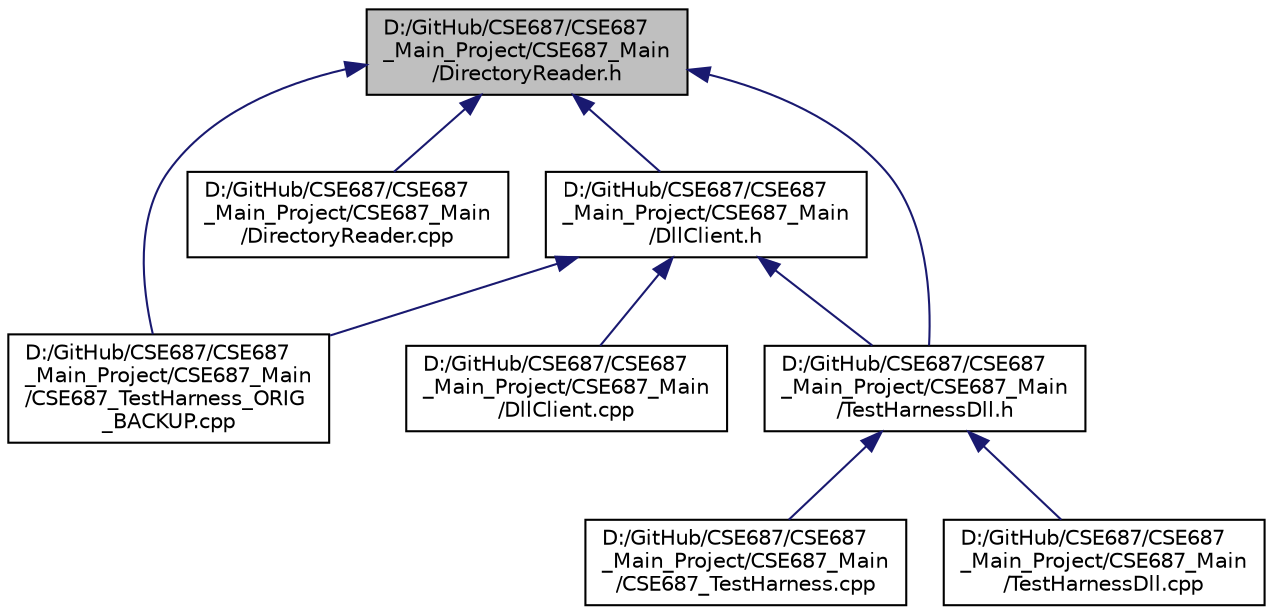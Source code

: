 digraph "D:/GitHub/CSE687/CSE687_Main_Project/CSE687_Main/DirectoryReader.h"
{
 // LATEX_PDF_SIZE
  edge [fontname="Helvetica",fontsize="10",labelfontname="Helvetica",labelfontsize="10"];
  node [fontname="Helvetica",fontsize="10",shape=record];
  Node1 [label="D:/GitHub/CSE687/CSE687\l_Main_Project/CSE687_Main\l/DirectoryReader.h",height=0.2,width=0.4,color="black", fillcolor="grey75", style="filled", fontcolor="black",tooltip=" "];
  Node1 -> Node2 [dir="back",color="midnightblue",fontsize="10",style="solid"];
  Node2 [label="D:/GitHub/CSE687/CSE687\l_Main_Project/CSE687_Main\l/CSE687_TestHarness_ORIG\l_BACKUP.cpp",height=0.2,width=0.4,color="black", fillcolor="white", style="filled",URL="$_c_s_e687___test_harness___o_r_i_g___b_a_c_k_u_p_8cpp.html",tooltip=" "];
  Node1 -> Node3 [dir="back",color="midnightblue",fontsize="10",style="solid"];
  Node3 [label="D:/GitHub/CSE687/CSE687\l_Main_Project/CSE687_Main\l/DirectoryReader.cpp",height=0.2,width=0.4,color="black", fillcolor="white", style="filled",URL="$_directory_reader_8cpp.html",tooltip=" "];
  Node1 -> Node4 [dir="back",color="midnightblue",fontsize="10",style="solid"];
  Node4 [label="D:/GitHub/CSE687/CSE687\l_Main_Project/CSE687_Main\l/DllClient.h",height=0.2,width=0.4,color="black", fillcolor="white", style="filled",URL="$_dll_client_8h.html",tooltip=" "];
  Node4 -> Node2 [dir="back",color="midnightblue",fontsize="10",style="solid"];
  Node4 -> Node5 [dir="back",color="midnightblue",fontsize="10",style="solid"];
  Node5 [label="D:/GitHub/CSE687/CSE687\l_Main_Project/CSE687_Main\l/DllClient.cpp",height=0.2,width=0.4,color="black", fillcolor="white", style="filled",URL="$_dll_client_8cpp.html",tooltip=" "];
  Node4 -> Node6 [dir="back",color="midnightblue",fontsize="10",style="solid"];
  Node6 [label="D:/GitHub/CSE687/CSE687\l_Main_Project/CSE687_Main\l/TestHarnessDll.h",height=0.2,width=0.4,color="black", fillcolor="white", style="filled",URL="$_test_harness_dll_8h.html",tooltip=" "];
  Node6 -> Node7 [dir="back",color="midnightblue",fontsize="10",style="solid"];
  Node7 [label="D:/GitHub/CSE687/CSE687\l_Main_Project/CSE687_Main\l/CSE687_TestHarness.cpp",height=0.2,width=0.4,color="black", fillcolor="white", style="filled",URL="$_c_s_e687___test_harness_8cpp.html",tooltip=" "];
  Node6 -> Node8 [dir="back",color="midnightblue",fontsize="10",style="solid"];
  Node8 [label="D:/GitHub/CSE687/CSE687\l_Main_Project/CSE687_Main\l/TestHarnessDll.cpp",height=0.2,width=0.4,color="black", fillcolor="white", style="filled",URL="$_test_harness_dll_8cpp.html",tooltip=" "];
  Node1 -> Node6 [dir="back",color="midnightblue",fontsize="10",style="solid"];
}
